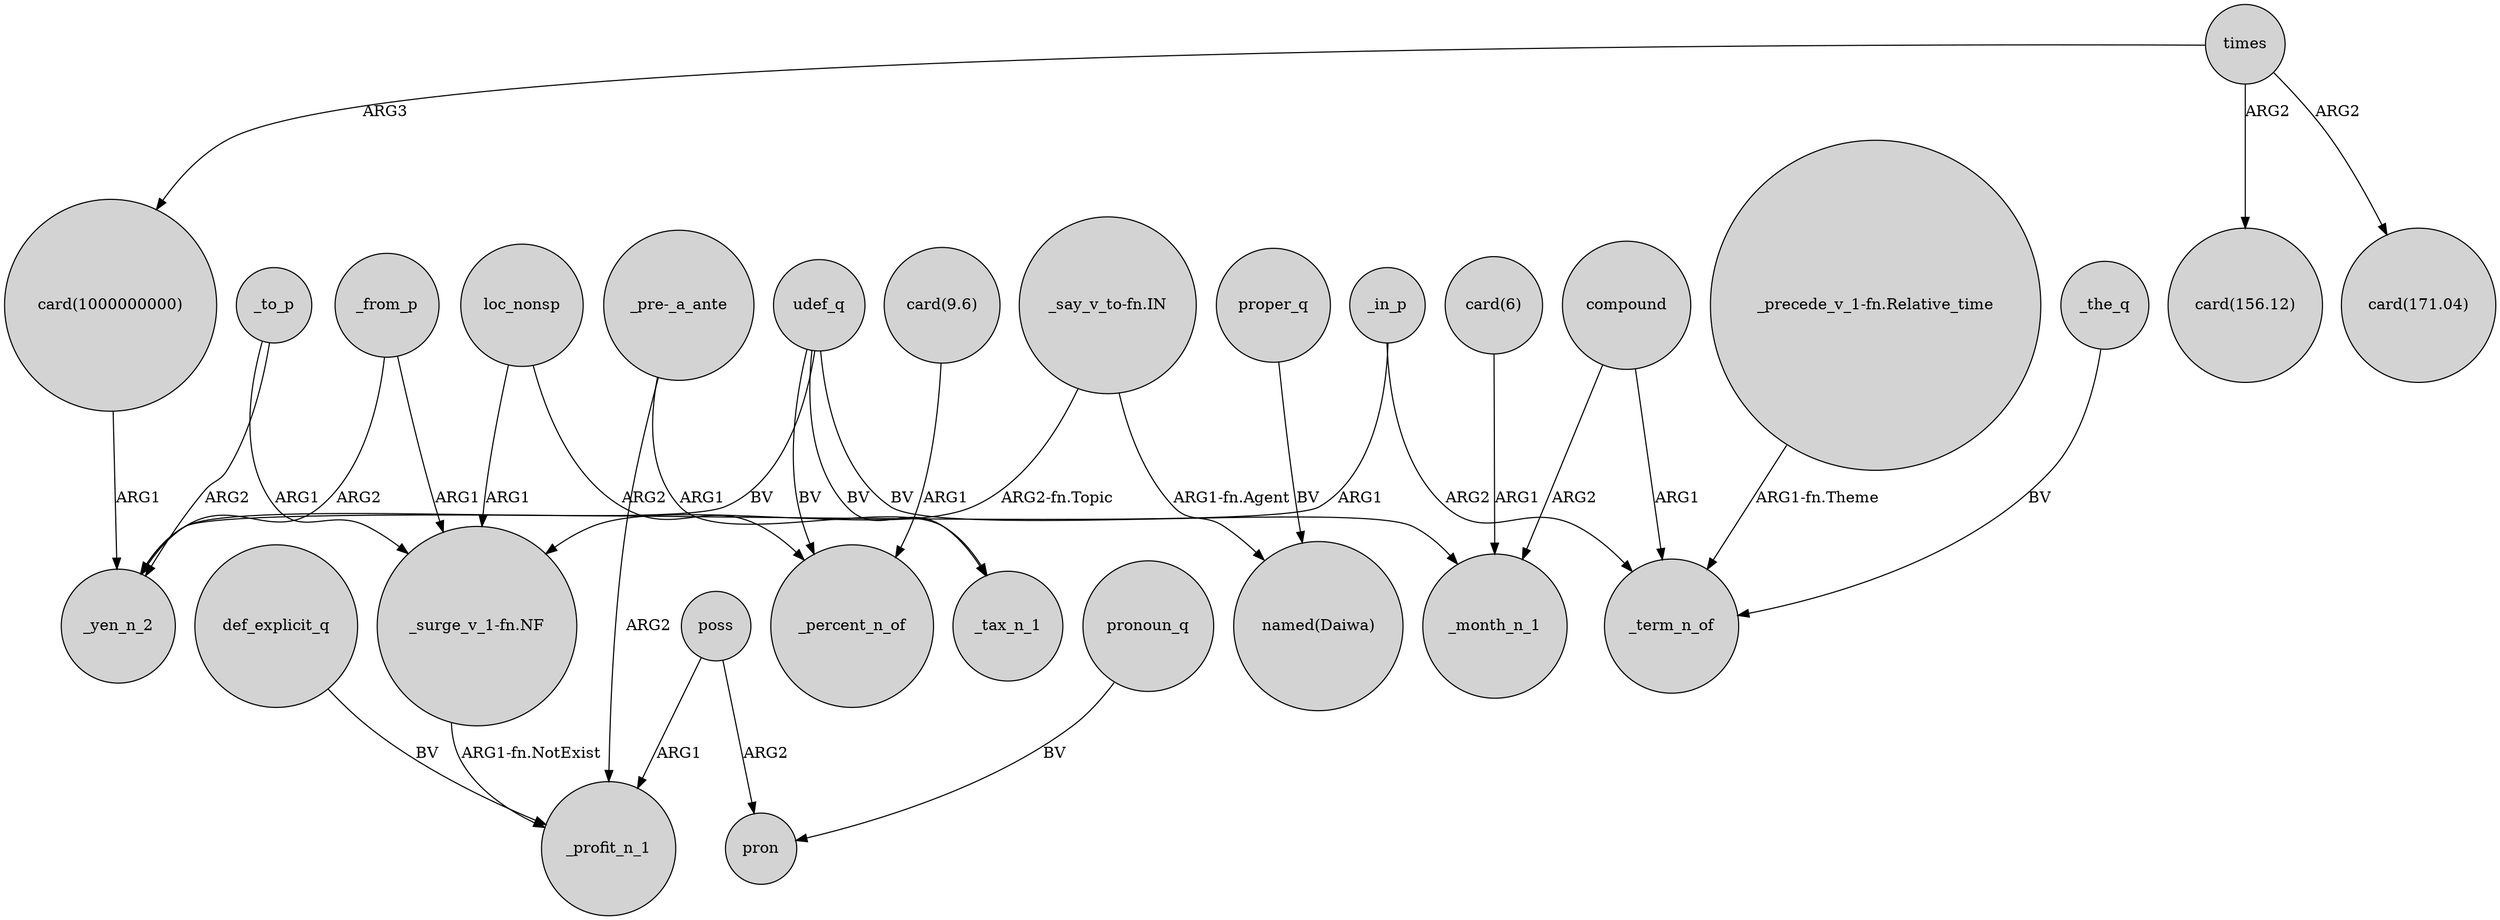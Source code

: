 digraph {
	node [shape=circle style=filled]
	_in_p -> _yen_n_2 [label=ARG1]
	_from_p -> "_surge_v_1-fn.NF" [label=ARG1]
	compound -> _term_n_of [label=ARG1]
	udef_q -> _yen_n_2 [label=BV]
	"card(1000000000)" -> _yen_n_2 [label=ARG1]
	def_explicit_q -> _profit_n_1 [label=BV]
	compound -> _month_n_1 [label=ARG2]
	poss -> pron [label=ARG2]
	"_say_v_to-fn.IN" -> "named(Daiwa)" [label="ARG1-fn.Agent"]
	times -> "card(156.12)" [label=ARG2]
	"_surge_v_1-fn.NF" -> _profit_n_1 [label="ARG1-fn.NotExist"]
	_to_p -> "_surge_v_1-fn.NF" [label=ARG1]
	"_pre-_a_ante" -> _tax_n_1 [label=ARG1]
	udef_q -> _month_n_1 [label=BV]
	times -> "card(171.04)" [label=ARG2]
	proper_q -> "named(Daiwa)" [label=BV]
	times -> "card(1000000000)" [label=ARG3]
	loc_nonsp -> "_surge_v_1-fn.NF" [label=ARG1]
	udef_q -> _tax_n_1 [label=BV]
	pronoun_q -> pron [label=BV]
	_the_q -> _term_n_of [label=BV]
	loc_nonsp -> _percent_n_of [label=ARG2]
	_in_p -> _term_n_of [label=ARG2]
	"card(9.6)" -> _percent_n_of [label=ARG1]
	_to_p -> _yen_n_2 [label=ARG2]
	poss -> _profit_n_1 [label=ARG1]
	udef_q -> _percent_n_of [label=BV]
	_from_p -> _yen_n_2 [label=ARG2]
	"card(6)" -> _month_n_1 [label=ARG1]
	"_say_v_to-fn.IN" -> "_surge_v_1-fn.NF" [label="ARG2-fn.Topic"]
	"_precede_v_1-fn.Relative_time" -> _term_n_of [label="ARG1-fn.Theme"]
	"_pre-_a_ante" -> _profit_n_1 [label=ARG2]
}

